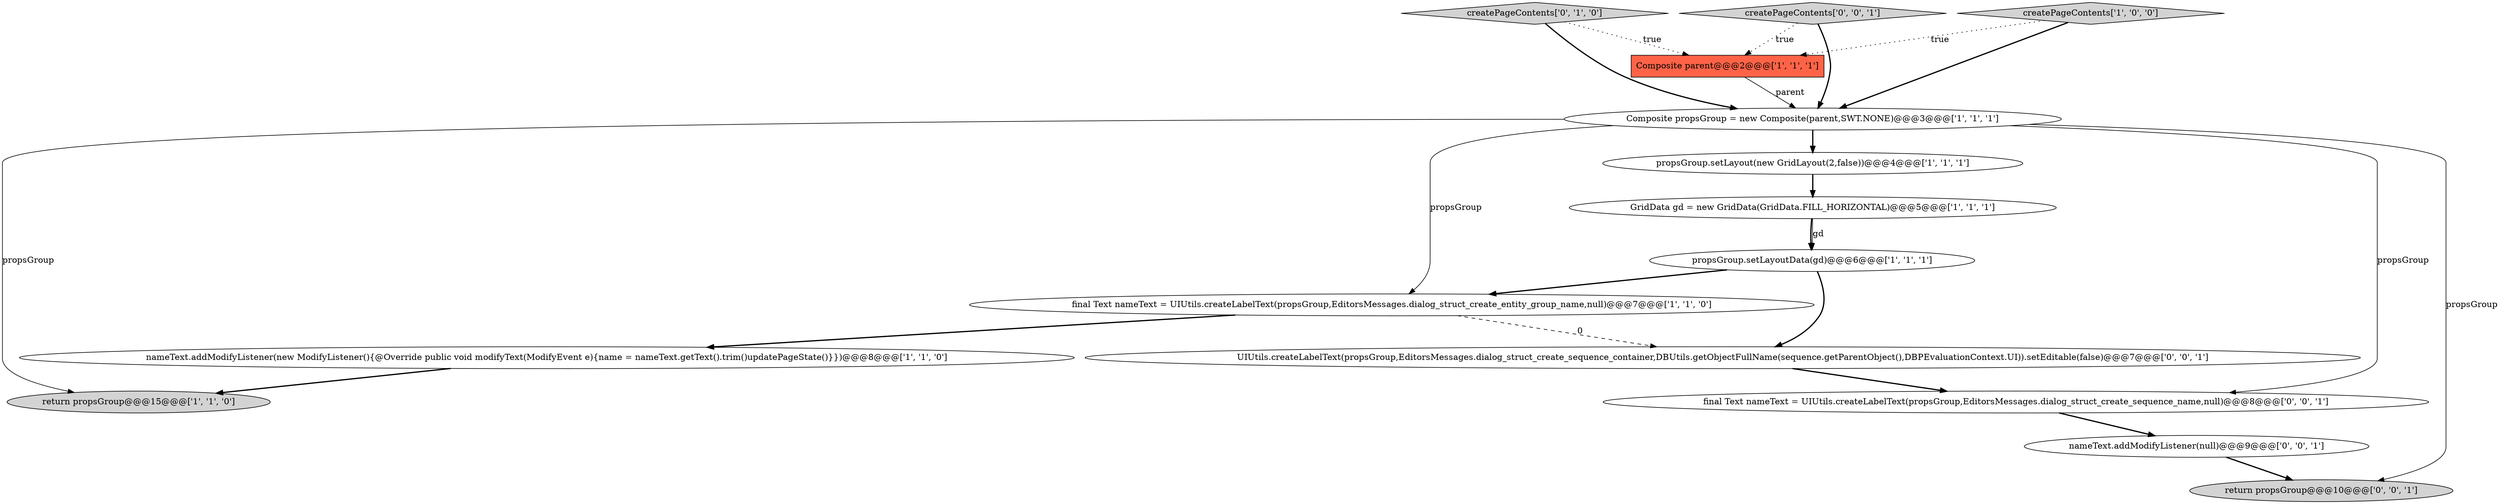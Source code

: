 digraph {
4 [style = filled, label = "nameText.addModifyListener(new ModifyListener(){@Override public void modifyText(ModifyEvent e){name = nameText.getText().trim()updatePageState()}})@@@8@@@['1', '1', '0']", fillcolor = white, shape = ellipse image = "AAA0AAABBB1BBB"];
0 [style = filled, label = "GridData gd = new GridData(GridData.FILL_HORIZONTAL)@@@5@@@['1', '1', '1']", fillcolor = white, shape = ellipse image = "AAA0AAABBB1BBB"];
6 [style = filled, label = "Composite propsGroup = new Composite(parent,SWT.NONE)@@@3@@@['1', '1', '1']", fillcolor = white, shape = ellipse image = "AAA0AAABBB1BBB"];
9 [style = filled, label = "createPageContents['0', '1', '0']", fillcolor = lightgray, shape = diamond image = "AAA0AAABBB2BBB"];
5 [style = filled, label = "return propsGroup@@@15@@@['1', '1', '0']", fillcolor = lightgray, shape = ellipse image = "AAA0AAABBB1BBB"];
1 [style = filled, label = "propsGroup.setLayoutData(gd)@@@6@@@['1', '1', '1']", fillcolor = white, shape = ellipse image = "AAA0AAABBB1BBB"];
10 [style = filled, label = "UIUtils.createLabelText(propsGroup,EditorsMessages.dialog_struct_create_sequence_container,DBUtils.getObjectFullName(sequence.getParentObject(),DBPEvaluationContext.UI)).setEditable(false)@@@7@@@['0', '0', '1']", fillcolor = white, shape = ellipse image = "AAA0AAABBB3BBB"];
3 [style = filled, label = "final Text nameText = UIUtils.createLabelText(propsGroup,EditorsMessages.dialog_struct_create_entity_group_name,null)@@@7@@@['1', '1', '0']", fillcolor = white, shape = ellipse image = "AAA0AAABBB1BBB"];
2 [style = filled, label = "propsGroup.setLayout(new GridLayout(2,false))@@@4@@@['1', '1', '1']", fillcolor = white, shape = ellipse image = "AAA0AAABBB1BBB"];
11 [style = filled, label = "nameText.addModifyListener(null)@@@9@@@['0', '0', '1']", fillcolor = white, shape = ellipse image = "AAA0AAABBB3BBB"];
12 [style = filled, label = "createPageContents['0', '0', '1']", fillcolor = lightgray, shape = diamond image = "AAA0AAABBB3BBB"];
8 [style = filled, label = "Composite parent@@@2@@@['1', '1', '1']", fillcolor = tomato, shape = box image = "AAA0AAABBB1BBB"];
14 [style = filled, label = "final Text nameText = UIUtils.createLabelText(propsGroup,EditorsMessages.dialog_struct_create_sequence_name,null)@@@8@@@['0', '0', '1']", fillcolor = white, shape = ellipse image = "AAA0AAABBB3BBB"];
13 [style = filled, label = "return propsGroup@@@10@@@['0', '0', '1']", fillcolor = lightgray, shape = ellipse image = "AAA0AAABBB3BBB"];
7 [style = filled, label = "createPageContents['1', '0', '0']", fillcolor = lightgray, shape = diamond image = "AAA0AAABBB1BBB"];
9->8 [style = dotted, label="true"];
1->10 [style = bold, label=""];
7->8 [style = dotted, label="true"];
6->5 [style = solid, label="propsGroup"];
6->14 [style = solid, label="propsGroup"];
0->1 [style = solid, label="gd"];
4->5 [style = bold, label=""];
3->10 [style = dashed, label="0"];
7->6 [style = bold, label=""];
14->11 [style = bold, label=""];
0->1 [style = bold, label=""];
6->2 [style = bold, label=""];
9->6 [style = bold, label=""];
12->8 [style = dotted, label="true"];
1->3 [style = bold, label=""];
8->6 [style = solid, label="parent"];
11->13 [style = bold, label=""];
12->6 [style = bold, label=""];
6->3 [style = solid, label="propsGroup"];
2->0 [style = bold, label=""];
10->14 [style = bold, label=""];
3->4 [style = bold, label=""];
6->13 [style = solid, label="propsGroup"];
}
